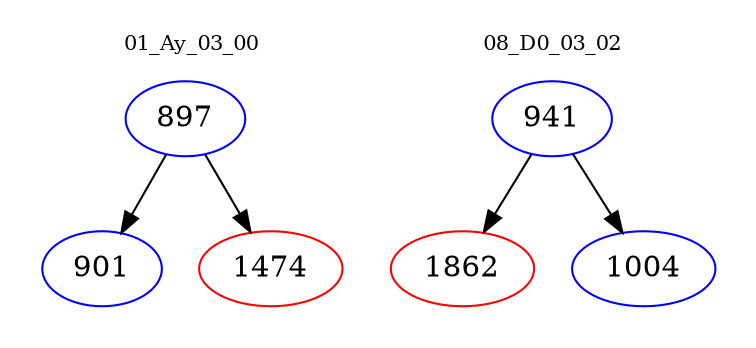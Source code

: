 digraph{
subgraph cluster_0 {
color = white
label = "01_Ay_03_00";
fontsize=10;
T0_897 [label="897", color="blue"]
T0_897 -> T0_901 [color="black"]
T0_901 [label="901", color="blue"]
T0_897 -> T0_1474 [color="black"]
T0_1474 [label="1474", color="red"]
}
subgraph cluster_1 {
color = white
label = "08_D0_03_02";
fontsize=10;
T1_941 [label="941", color="blue"]
T1_941 -> T1_1862 [color="black"]
T1_1862 [label="1862", color="red"]
T1_941 -> T1_1004 [color="black"]
T1_1004 [label="1004", color="blue"]
}
}
